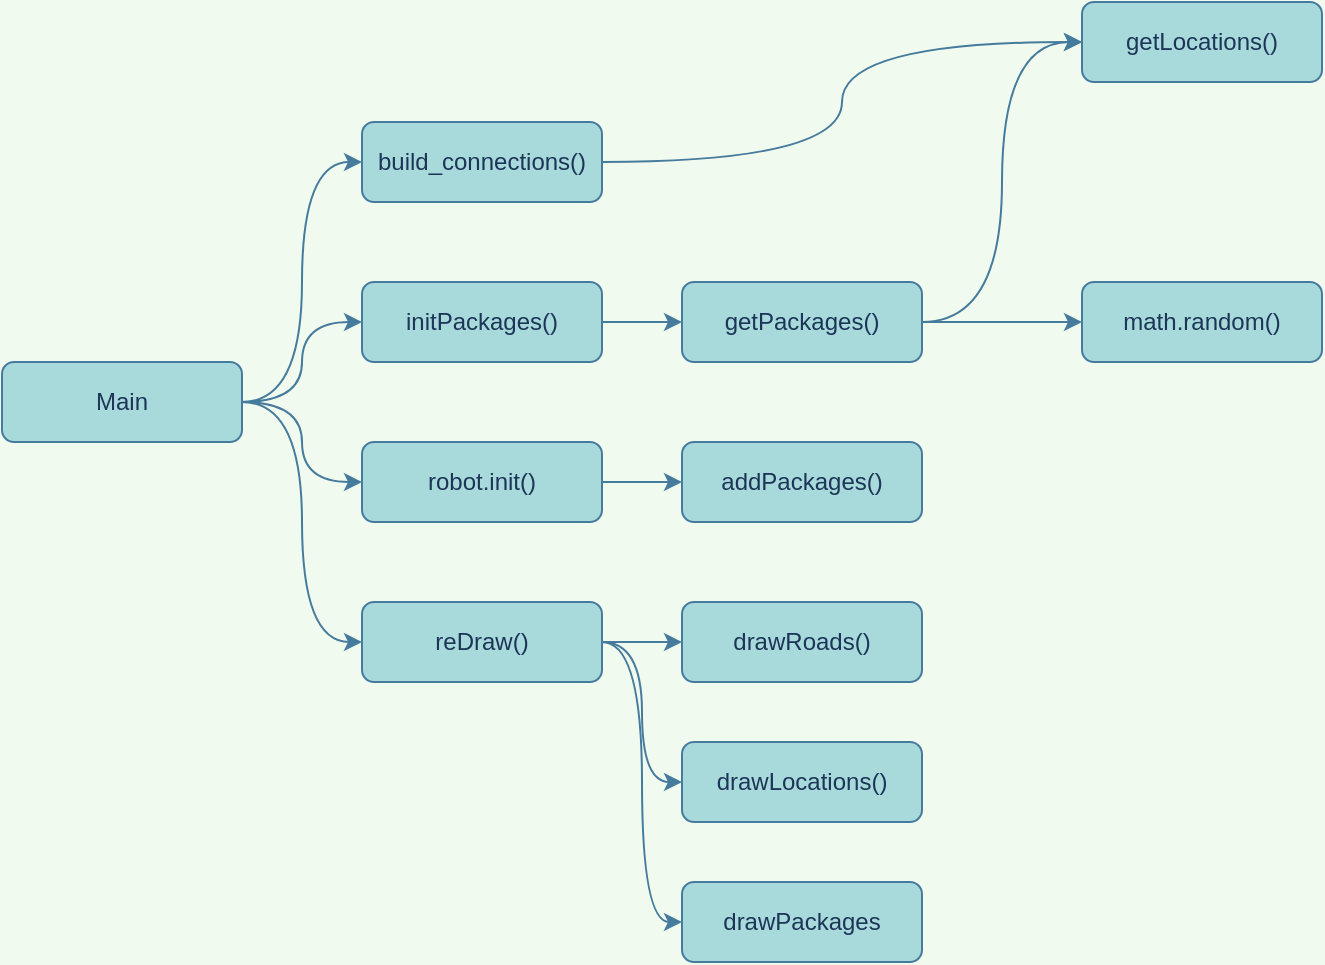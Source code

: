 <mxfile version="13.6.8" type="github">
  <diagram id="C5RBs43oDa-KdzZeNtuy" name="Page-1">
    <mxGraphModel dx="860" dy="646" grid="1" gridSize="10" guides="1" tooltips="1" connect="1" arrows="1" fold="1" page="1" pageScale="1" pageWidth="827" pageHeight="1169" background="#F1FAEE" math="0" shadow="0">
      <root>
        <mxCell id="WIyWlLk6GJQsqaUBKTNV-0" />
        <mxCell id="WIyWlLk6GJQsqaUBKTNV-1" parent="WIyWlLk6GJQsqaUBKTNV-0" />
        <mxCell id="6a8lQJkNihdw1tpSO0hN-30" style="edgeStyle=orthogonalEdgeStyle;orthogonalLoop=1;jettySize=auto;html=1;entryX=0;entryY=0.5;entryDx=0;entryDy=0;labelBackgroundColor=#F1FAEE;strokeColor=#457B9D;fontColor=#1D3557;curved=1;" edge="1" parent="WIyWlLk6GJQsqaUBKTNV-1" source="WIyWlLk6GJQsqaUBKTNV-3" target="6a8lQJkNihdw1tpSO0hN-2">
          <mxGeometry relative="1" as="geometry" />
        </mxCell>
        <mxCell id="6a8lQJkNihdw1tpSO0hN-31" style="edgeStyle=orthogonalEdgeStyle;orthogonalLoop=1;jettySize=auto;html=1;labelBackgroundColor=#F1FAEE;strokeColor=#457B9D;fontColor=#1D3557;curved=1;" edge="1" parent="WIyWlLk6GJQsqaUBKTNV-1" source="WIyWlLk6GJQsqaUBKTNV-3" target="6a8lQJkNihdw1tpSO0hN-3">
          <mxGeometry relative="1" as="geometry" />
        </mxCell>
        <mxCell id="6a8lQJkNihdw1tpSO0hN-32" style="edgeStyle=orthogonalEdgeStyle;orthogonalLoop=1;jettySize=auto;html=1;entryX=0;entryY=0.5;entryDx=0;entryDy=0;labelBackgroundColor=#F1FAEE;strokeColor=#457B9D;fontColor=#1D3557;curved=1;" edge="1" parent="WIyWlLk6GJQsqaUBKTNV-1" source="WIyWlLk6GJQsqaUBKTNV-3" target="6a8lQJkNihdw1tpSO0hN-4">
          <mxGeometry relative="1" as="geometry" />
        </mxCell>
        <mxCell id="6a8lQJkNihdw1tpSO0hN-33" style="edgeStyle=orthogonalEdgeStyle;orthogonalLoop=1;jettySize=auto;html=1;entryX=0;entryY=0.5;entryDx=0;entryDy=0;labelBackgroundColor=#F1FAEE;strokeColor=#457B9D;fontColor=#1D3557;curved=1;" edge="1" parent="WIyWlLk6GJQsqaUBKTNV-1" source="WIyWlLk6GJQsqaUBKTNV-3" target="6a8lQJkNihdw1tpSO0hN-5">
          <mxGeometry relative="1" as="geometry" />
        </mxCell>
        <mxCell id="WIyWlLk6GJQsqaUBKTNV-3" value="Main" style="rounded=1;whiteSpace=wrap;html=1;fontSize=12;glass=0;strokeWidth=1;shadow=0;fillColor=#A8DADC;strokeColor=#457B9D;fontColor=#1D3557;" parent="WIyWlLk6GJQsqaUBKTNV-1" vertex="1">
          <mxGeometry x="60" y="260" width="120" height="40" as="geometry" />
        </mxCell>
        <mxCell id="6a8lQJkNihdw1tpSO0hN-10" style="edgeStyle=orthogonalEdgeStyle;orthogonalLoop=1;jettySize=auto;html=1;entryX=0;entryY=0.5;entryDx=0;entryDy=0;labelBackgroundColor=#F1FAEE;strokeColor=#457B9D;fontColor=#1D3557;curved=1;" edge="1" parent="WIyWlLk6GJQsqaUBKTNV-1" source="6a8lQJkNihdw1tpSO0hN-2" target="6a8lQJkNihdw1tpSO0hN-7">
          <mxGeometry relative="1" as="geometry" />
        </mxCell>
        <mxCell id="6a8lQJkNihdw1tpSO0hN-2" value="build_connections()" style="rounded=1;whiteSpace=wrap;html=1;fontSize=12;glass=0;strokeWidth=1;shadow=0;fillColor=#A8DADC;strokeColor=#457B9D;fontColor=#1D3557;" vertex="1" parent="WIyWlLk6GJQsqaUBKTNV-1">
          <mxGeometry x="240" y="140" width="120" height="40" as="geometry" />
        </mxCell>
        <mxCell id="6a8lQJkNihdw1tpSO0hN-13" style="edgeStyle=orthogonalEdgeStyle;rounded=0;orthogonalLoop=1;jettySize=auto;html=1;entryX=0;entryY=0.5;entryDx=0;entryDy=0;labelBackgroundColor=#F1FAEE;strokeColor=#457B9D;fontColor=#1D3557;curved=1;" edge="1" parent="WIyWlLk6GJQsqaUBKTNV-1" source="6a8lQJkNihdw1tpSO0hN-3" target="6a8lQJkNihdw1tpSO0hN-11">
          <mxGeometry relative="1" as="geometry" />
        </mxCell>
        <mxCell id="6a8lQJkNihdw1tpSO0hN-3" value="initPackages()" style="rounded=1;whiteSpace=wrap;html=1;fontSize=12;glass=0;strokeWidth=1;shadow=0;fillColor=#A8DADC;strokeColor=#457B9D;fontColor=#1D3557;" vertex="1" parent="WIyWlLk6GJQsqaUBKTNV-1">
          <mxGeometry x="240" y="220" width="120" height="40" as="geometry" />
        </mxCell>
        <mxCell id="6a8lQJkNihdw1tpSO0hN-18" style="edgeStyle=orthogonalEdgeStyle;rounded=0;orthogonalLoop=1;jettySize=auto;html=1;labelBackgroundColor=#F1FAEE;strokeColor=#457B9D;fontColor=#1D3557;curved=1;" edge="1" parent="WIyWlLk6GJQsqaUBKTNV-1" source="6a8lQJkNihdw1tpSO0hN-4" target="6a8lQJkNihdw1tpSO0hN-17">
          <mxGeometry relative="1" as="geometry" />
        </mxCell>
        <mxCell id="6a8lQJkNihdw1tpSO0hN-4" value="robot.init()" style="rounded=1;whiteSpace=wrap;html=1;fontSize=12;glass=0;strokeWidth=1;shadow=0;fillColor=#A8DADC;strokeColor=#457B9D;fontColor=#1D3557;" vertex="1" parent="WIyWlLk6GJQsqaUBKTNV-1">
          <mxGeometry x="240" y="300" width="120" height="40" as="geometry" />
        </mxCell>
        <mxCell id="6a8lQJkNihdw1tpSO0hN-34" style="edgeStyle=orthogonalEdgeStyle;orthogonalLoop=1;jettySize=auto;html=1;labelBackgroundColor=#F1FAEE;strokeColor=#457B9D;fontColor=#1D3557;curved=1;" edge="1" parent="WIyWlLk6GJQsqaUBKTNV-1" source="6a8lQJkNihdw1tpSO0hN-5" target="6a8lQJkNihdw1tpSO0hN-20">
          <mxGeometry relative="1" as="geometry" />
        </mxCell>
        <mxCell id="6a8lQJkNihdw1tpSO0hN-35" style="edgeStyle=orthogonalEdgeStyle;orthogonalLoop=1;jettySize=auto;html=1;entryX=0;entryY=0.5;entryDx=0;entryDy=0;labelBackgroundColor=#F1FAEE;strokeColor=#457B9D;fontColor=#1D3557;curved=1;" edge="1" parent="WIyWlLk6GJQsqaUBKTNV-1" source="6a8lQJkNihdw1tpSO0hN-5" target="6a8lQJkNihdw1tpSO0hN-21">
          <mxGeometry relative="1" as="geometry">
            <Array as="points">
              <mxPoint x="380" y="400" />
              <mxPoint x="380" y="470" />
            </Array>
          </mxGeometry>
        </mxCell>
        <mxCell id="6a8lQJkNihdw1tpSO0hN-36" style="edgeStyle=orthogonalEdgeStyle;orthogonalLoop=1;jettySize=auto;html=1;entryX=0;entryY=0.5;entryDx=0;entryDy=0;labelBackgroundColor=#F1FAEE;strokeColor=#457B9D;fontColor=#1D3557;curved=1;" edge="1" parent="WIyWlLk6GJQsqaUBKTNV-1" source="6a8lQJkNihdw1tpSO0hN-5" target="6a8lQJkNihdw1tpSO0hN-22">
          <mxGeometry relative="1" as="geometry">
            <Array as="points">
              <mxPoint x="380" y="400" />
              <mxPoint x="380" y="540" />
            </Array>
          </mxGeometry>
        </mxCell>
        <mxCell id="6a8lQJkNihdw1tpSO0hN-5" value="reDraw()" style="rounded=1;whiteSpace=wrap;html=1;fontSize=12;glass=0;strokeWidth=1;shadow=0;fillColor=#A8DADC;strokeColor=#457B9D;fontColor=#1D3557;" vertex="1" parent="WIyWlLk6GJQsqaUBKTNV-1">
          <mxGeometry x="240" y="380" width="120" height="40" as="geometry" />
        </mxCell>
        <mxCell id="6a8lQJkNihdw1tpSO0hN-7" value="getLocations()" style="rounded=1;whiteSpace=wrap;html=1;fontSize=12;glass=0;strokeWidth=1;shadow=0;fillColor=#A8DADC;strokeColor=#457B9D;fontColor=#1D3557;" vertex="1" parent="WIyWlLk6GJQsqaUBKTNV-1">
          <mxGeometry x="600" y="80" width="120" height="40" as="geometry" />
        </mxCell>
        <mxCell id="6a8lQJkNihdw1tpSO0hN-14" style="edgeStyle=orthogonalEdgeStyle;orthogonalLoop=1;jettySize=auto;html=1;entryX=0;entryY=0.5;entryDx=0;entryDy=0;labelBackgroundColor=#F1FAEE;strokeColor=#457B9D;fontColor=#1D3557;curved=1;" edge="1" parent="WIyWlLk6GJQsqaUBKTNV-1" source="6a8lQJkNihdw1tpSO0hN-11" target="6a8lQJkNihdw1tpSO0hN-7">
          <mxGeometry relative="1" as="geometry" />
        </mxCell>
        <mxCell id="6a8lQJkNihdw1tpSO0hN-16" style="edgeStyle=orthogonalEdgeStyle;orthogonalLoop=1;jettySize=auto;html=1;labelBackgroundColor=#F1FAEE;strokeColor=#457B9D;fontColor=#1D3557;curved=1;" edge="1" parent="WIyWlLk6GJQsqaUBKTNV-1" source="6a8lQJkNihdw1tpSO0hN-11" target="6a8lQJkNihdw1tpSO0hN-15">
          <mxGeometry relative="1" as="geometry" />
        </mxCell>
        <mxCell id="6a8lQJkNihdw1tpSO0hN-11" value="getPackages()" style="rounded=1;whiteSpace=wrap;html=1;fontSize=12;glass=0;strokeWidth=1;shadow=0;fillColor=#A8DADC;strokeColor=#457B9D;fontColor=#1D3557;" vertex="1" parent="WIyWlLk6GJQsqaUBKTNV-1">
          <mxGeometry x="400" y="220" width="120" height="40" as="geometry" />
        </mxCell>
        <mxCell id="6a8lQJkNihdw1tpSO0hN-15" value="math.random()" style="rounded=1;whiteSpace=wrap;html=1;fontSize=12;glass=0;strokeWidth=1;shadow=0;fillColor=#A8DADC;strokeColor=#457B9D;fontColor=#1D3557;" vertex="1" parent="WIyWlLk6GJQsqaUBKTNV-1">
          <mxGeometry x="600" y="220" width="120" height="40" as="geometry" />
        </mxCell>
        <mxCell id="6a8lQJkNihdw1tpSO0hN-17" value="addPackages()" style="rounded=1;whiteSpace=wrap;html=1;fontSize=12;glass=0;strokeWidth=1;shadow=0;fillColor=#A8DADC;strokeColor=#457B9D;fontColor=#1D3557;" vertex="1" parent="WIyWlLk6GJQsqaUBKTNV-1">
          <mxGeometry x="400" y="300" width="120" height="40" as="geometry" />
        </mxCell>
        <mxCell id="6a8lQJkNihdw1tpSO0hN-20" value="drawRoads()" style="rounded=1;whiteSpace=wrap;html=1;fontSize=12;glass=0;strokeWidth=1;shadow=0;fillColor=#A8DADC;strokeColor=#457B9D;fontColor=#1D3557;" vertex="1" parent="WIyWlLk6GJQsqaUBKTNV-1">
          <mxGeometry x="400" y="380" width="120" height="40" as="geometry" />
        </mxCell>
        <mxCell id="6a8lQJkNihdw1tpSO0hN-21" value="drawLocations()" style="rounded=1;whiteSpace=wrap;html=1;fontSize=12;glass=0;strokeWidth=1;shadow=0;fillColor=#A8DADC;strokeColor=#457B9D;fontColor=#1D3557;" vertex="1" parent="WIyWlLk6GJQsqaUBKTNV-1">
          <mxGeometry x="400" y="450" width="120" height="40" as="geometry" />
        </mxCell>
        <mxCell id="6a8lQJkNihdw1tpSO0hN-22" value="drawPackages" style="rounded=1;whiteSpace=wrap;html=1;fontSize=12;glass=0;strokeWidth=1;shadow=0;fillColor=#A8DADC;strokeColor=#457B9D;fontColor=#1D3557;" vertex="1" parent="WIyWlLk6GJQsqaUBKTNV-1">
          <mxGeometry x="400" y="520" width="120" height="40" as="geometry" />
        </mxCell>
      </root>
    </mxGraphModel>
  </diagram>
</mxfile>
